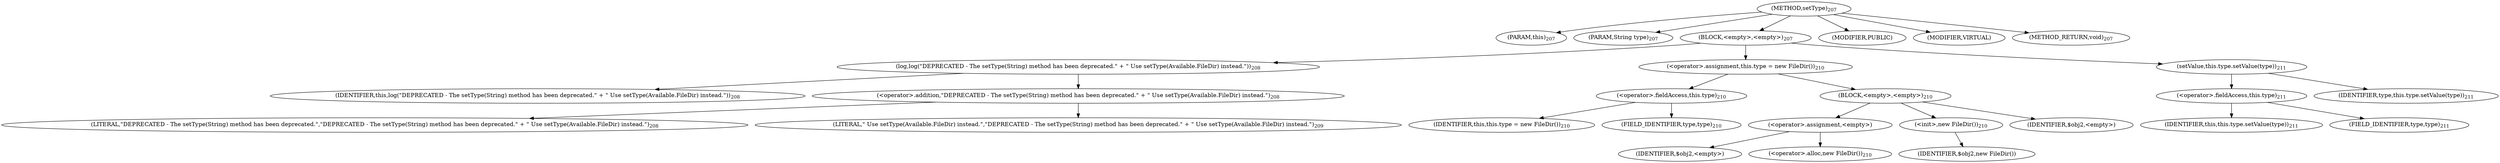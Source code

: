 digraph "setType" {  
"277" [label = <(METHOD,setType)<SUB>207</SUB>> ]
"31" [label = <(PARAM,this)<SUB>207</SUB>> ]
"278" [label = <(PARAM,String type)<SUB>207</SUB>> ]
"279" [label = <(BLOCK,&lt;empty&gt;,&lt;empty&gt;)<SUB>207</SUB>> ]
"280" [label = <(log,log(&quot;DEPRECATED - The setType(String) method has been deprecated.&quot; + &quot; Use setType(Available.FileDir) instead.&quot;))<SUB>208</SUB>> ]
"30" [label = <(IDENTIFIER,this,log(&quot;DEPRECATED - The setType(String) method has been deprecated.&quot; + &quot; Use setType(Available.FileDir) instead.&quot;))<SUB>208</SUB>> ]
"281" [label = <(&lt;operator&gt;.addition,&quot;DEPRECATED - The setType(String) method has been deprecated.&quot; + &quot; Use setType(Available.FileDir) instead.&quot;)<SUB>208</SUB>> ]
"282" [label = <(LITERAL,&quot;DEPRECATED - The setType(String) method has been deprecated.&quot;,&quot;DEPRECATED - The setType(String) method has been deprecated.&quot; + &quot; Use setType(Available.FileDir) instead.&quot;)<SUB>208</SUB>> ]
"283" [label = <(LITERAL,&quot; Use setType(Available.FileDir) instead.&quot;,&quot;DEPRECATED - The setType(String) method has been deprecated.&quot; + &quot; Use setType(Available.FileDir) instead.&quot;)<SUB>209</SUB>> ]
"284" [label = <(&lt;operator&gt;.assignment,this.type = new FileDir())<SUB>210</SUB>> ]
"285" [label = <(&lt;operator&gt;.fieldAccess,this.type)<SUB>210</SUB>> ]
"32" [label = <(IDENTIFIER,this,this.type = new FileDir())<SUB>210</SUB>> ]
"286" [label = <(FIELD_IDENTIFIER,type,type)<SUB>210</SUB>> ]
"287" [label = <(BLOCK,&lt;empty&gt;,&lt;empty&gt;)<SUB>210</SUB>> ]
"288" [label = <(&lt;operator&gt;.assignment,&lt;empty&gt;)> ]
"289" [label = <(IDENTIFIER,$obj2,&lt;empty&gt;)> ]
"290" [label = <(&lt;operator&gt;.alloc,new FileDir())<SUB>210</SUB>> ]
"291" [label = <(&lt;init&gt;,new FileDir())<SUB>210</SUB>> ]
"292" [label = <(IDENTIFIER,$obj2,new FileDir())> ]
"293" [label = <(IDENTIFIER,$obj2,&lt;empty&gt;)> ]
"294" [label = <(setValue,this.type.setValue(type))<SUB>211</SUB>> ]
"295" [label = <(&lt;operator&gt;.fieldAccess,this.type)<SUB>211</SUB>> ]
"33" [label = <(IDENTIFIER,this,this.type.setValue(type))<SUB>211</SUB>> ]
"296" [label = <(FIELD_IDENTIFIER,type,type)<SUB>211</SUB>> ]
"297" [label = <(IDENTIFIER,type,this.type.setValue(type))<SUB>211</SUB>> ]
"298" [label = <(MODIFIER,PUBLIC)> ]
"299" [label = <(MODIFIER,VIRTUAL)> ]
"300" [label = <(METHOD_RETURN,void)<SUB>207</SUB>> ]
  "277" -> "31" 
  "277" -> "278" 
  "277" -> "279" 
  "277" -> "298" 
  "277" -> "299" 
  "277" -> "300" 
  "279" -> "280" 
  "279" -> "284" 
  "279" -> "294" 
  "280" -> "30" 
  "280" -> "281" 
  "281" -> "282" 
  "281" -> "283" 
  "284" -> "285" 
  "284" -> "287" 
  "285" -> "32" 
  "285" -> "286" 
  "287" -> "288" 
  "287" -> "291" 
  "287" -> "293" 
  "288" -> "289" 
  "288" -> "290" 
  "291" -> "292" 
  "294" -> "295" 
  "294" -> "297" 
  "295" -> "33" 
  "295" -> "296" 
}
